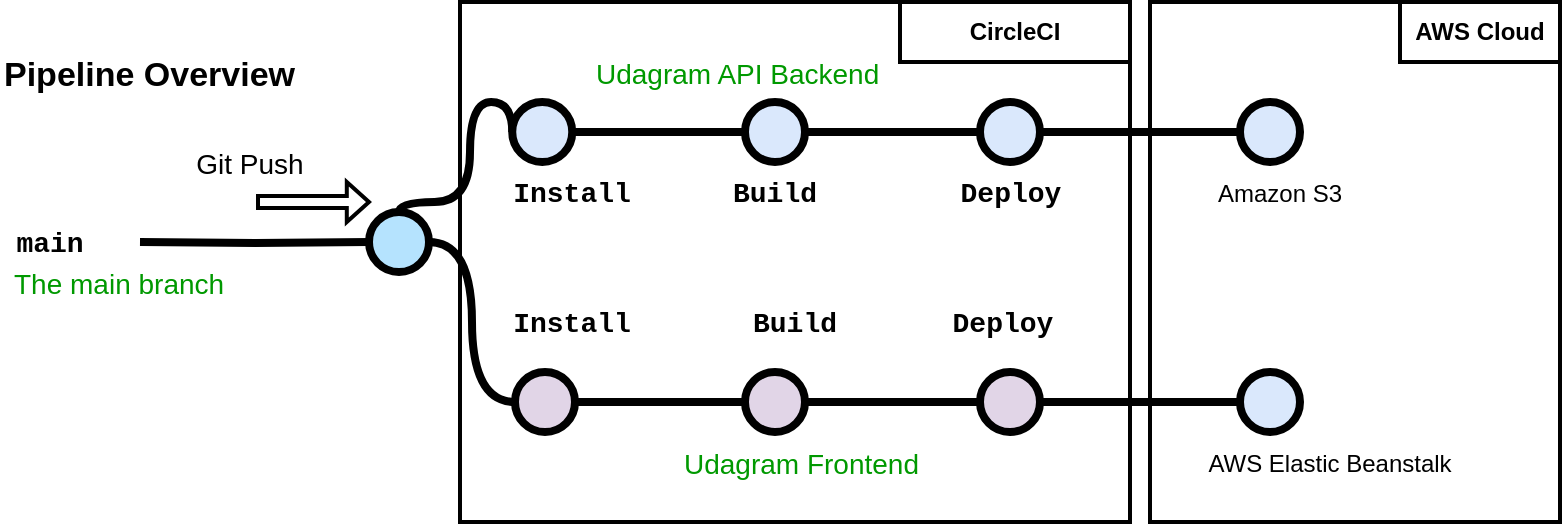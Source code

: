 <mxfile version="20.2.0" type="device"><diagram id="yPxyJZ8AM_hMuL3Unpa9" name="simple gitflow"><mxGraphModel dx="898" dy="517" grid="1" gridSize="10" guides="1" tooltips="1" connect="1" arrows="1" fold="1" page="1" pageScale="1" pageWidth="1100" pageHeight="850" math="0" shadow="0"><root><mxCell id="0"/><mxCell id="1" parent="0"/><mxCell id="-C-BN_ZFAHVX4RCmVYh3-5" value="" style="rounded=0;whiteSpace=wrap;html=1;fontSize=12;strokeWidth=2;fillColor=none;" vertex="1" parent="1"><mxGeometry x="665" y="60" width="205" height="260" as="geometry"/></mxCell><UserObject label="Pipeline Overview" link="https://nvie.com/posts/a-successful-git-branching-model/" id="9hBKPDzoitwpIBdzFDQ7-6"><mxCell style="text;whiteSpace=wrap;html=1;fontStyle=1;fontSize=17;" parent="1" vertex="1"><mxGeometry x="90" y="80" width="230" height="30" as="geometry"/></mxCell></UserObject><mxCell id="9hBKPDzoitwpIBdzFDQ7-24" style="edgeStyle=orthogonalEdgeStyle;curved=1;rounded=0;html=1;exitX=1;exitY=0.5;exitPerimeter=0;entryX=0;entryY=0.5;entryPerimeter=0;endArrow=none;endFill=0;jettySize=auto;orthogonalLoop=1;strokeWidth=4;fontSize=15;" parent="1" source="9hBKPDzoitwpIBdzFDQ7-25" target="9hBKPDzoitwpIBdzFDQ7-30" edge="1"><mxGeometry relative="1" as="geometry"/></mxCell><mxCell id="9hBKPDzoitwpIBdzFDQ7-25" value="" style="verticalLabelPosition=bottom;verticalAlign=top;html=1;strokeWidth=4;shape=mxgraph.flowchart.on-page_reference;plain-blue;gradientColor=none;fillColor=#B5E3Fe;strokeColor=#000000;" parent="1" vertex="1"><mxGeometry x="274.5" y="165" width="30" height="30" as="geometry"/></mxCell><mxCell id="9hBKPDzoitwpIBdzFDQ7-41" value="" style="edgeStyle=orthogonalEdgeStyle;curved=1;rounded=0;orthogonalLoop=1;jettySize=auto;html=1;endArrow=none;endFill=0;strokeWidth=4;fontFamily=Courier New;fontSize=16;exitX=0.5;exitY=0;exitDx=0;exitDy=0;exitPerimeter=0;entryX=0;entryY=0.5;entryDx=0;entryDy=0;entryPerimeter=0;" parent="1" source="9hBKPDzoitwpIBdzFDQ7-25" target="9hBKPDzoitwpIBdzFDQ7-40" edge="1"><mxGeometry relative="1" as="geometry"><Array as="points"><mxPoint x="290" y="160"/><mxPoint x="325" y="160"/><mxPoint x="325" y="110"/><mxPoint x="346" y="110"/></Array></mxGeometry></mxCell><mxCell id="9hBKPDzoitwpIBdzFDQ7-43" value="" style="edgeStyle=orthogonalEdgeStyle;curved=1;rounded=0;orthogonalLoop=1;jettySize=auto;html=1;endArrow=none;endFill=0;strokeWidth=4;fontFamily=Courier New;fontSize=16;" parent="1" source="9hBKPDzoitwpIBdzFDQ7-40" target="9hBKPDzoitwpIBdzFDQ7-42" edge="1"><mxGeometry relative="1" as="geometry"/></mxCell><mxCell id="9hBKPDzoitwpIBdzFDQ7-40" value="" style="verticalLabelPosition=bottom;verticalAlign=top;html=1;strokeWidth=4;shape=mxgraph.flowchart.on-page_reference;plain-blue;gradientColor=none;strokeColor=#000000;" parent="1" vertex="1"><mxGeometry x="346.12" y="110" width="30" height="30" as="geometry"/></mxCell><mxCell id="9hBKPDzoitwpIBdzFDQ7-56" value="" style="edgeStyle=orthogonalEdgeStyle;curved=1;rounded=0;orthogonalLoop=1;jettySize=auto;html=1;endArrow=none;endFill=0;strokeWidth=4;fontFamily=Courier New;fontSize=16;startArrow=none;" parent="1" source="-C-BN_ZFAHVX4RCmVYh3-2" target="9hBKPDzoitwpIBdzFDQ7-55" edge="1"><mxGeometry relative="1" as="geometry"/></mxCell><mxCell id="9hBKPDzoitwpIBdzFDQ7-42" value="" style="verticalLabelPosition=bottom;verticalAlign=top;html=1;strokeWidth=4;shape=mxgraph.flowchart.on-page_reference;plain-blue;gradientColor=none;strokeColor=#000000;" parent="1" vertex="1"><mxGeometry x="462.5" y="110" width="30" height="30" as="geometry"/></mxCell><mxCell id="9hBKPDzoitwpIBdzFDQ7-55" value="" style="verticalLabelPosition=bottom;verticalAlign=top;html=1;strokeWidth=4;shape=mxgraph.flowchart.on-page_reference;plain-blue;gradientColor=none;strokeColor=#000000;" parent="1" vertex="1"><mxGeometry x="710" y="110" width="30" height="30" as="geometry"/></mxCell><mxCell id="9hBKPDzoitwpIBdzFDQ7-27" value="" style="edgeStyle=orthogonalEdgeStyle;rounded=0;html=1;jettySize=auto;orthogonalLoop=1;strokeWidth=4;endArrow=none;endFill=0;" parent="1" target="9hBKPDzoitwpIBdzFDQ7-25" edge="1"><mxGeometry x="204.5" y="180" as="geometry"><mxPoint x="160" y="180" as="sourcePoint"/></mxGeometry></mxCell><mxCell id="9hBKPDzoitwpIBdzFDQ7-28" value="main" style="text;html=1;strokeColor=none;fillColor=none;align=center;verticalAlign=middle;whiteSpace=wrap;overflow=hidden;fontSize=14;fontStyle=1;fontFamily=Courier New;" parent="1" vertex="1"><mxGeometry x="90" y="170" width="50" height="20" as="geometry"/></mxCell><mxCell id="9hBKPDzoitwpIBdzFDQ7-29" style="edgeStyle=orthogonalEdgeStyle;curved=1;rounded=0;html=1;exitX=1;exitY=0.5;exitPerimeter=0;entryX=0;entryY=0.5;entryPerimeter=0;endArrow=none;endFill=0;jettySize=auto;orthogonalLoop=1;strokeWidth=4;fontSize=15;" parent="1" source="9hBKPDzoitwpIBdzFDQ7-30" target="9hBKPDzoitwpIBdzFDQ7-32" edge="1"><mxGeometry relative="1" as="geometry"/></mxCell><mxCell id="9hBKPDzoitwpIBdzFDQ7-30" value="" style="verticalLabelPosition=bottom;verticalAlign=top;html=1;strokeWidth=4;shape=mxgraph.flowchart.on-page_reference;plain-purple;gradientColor=none;strokeColor=#000000;" parent="1" vertex="1"><mxGeometry x="347.5" y="245" width="30" height="30" as="geometry"/></mxCell><mxCell id="9hBKPDzoitwpIBdzFDQ7-31" style="edgeStyle=orthogonalEdgeStyle;curved=1;rounded=0;html=1;exitX=1;exitY=0.5;exitPerimeter=0;entryX=0;entryY=0.5;entryPerimeter=0;endArrow=none;endFill=0;jettySize=auto;orthogonalLoop=1;strokeWidth=4;fontSize=15;" parent="1" source="9hBKPDzoitwpIBdzFDQ7-32" target="9hBKPDzoitwpIBdzFDQ7-34" edge="1"><mxGeometry relative="1" as="geometry"/></mxCell><mxCell id="9hBKPDzoitwpIBdzFDQ7-32" value="" style="verticalLabelPosition=bottom;verticalAlign=top;html=1;strokeWidth=4;shape=mxgraph.flowchart.on-page_reference;plain-purple;gradientColor=none;strokeColor=#000000;" parent="1" vertex="1"><mxGeometry x="462.5" y="245" width="30" height="30" as="geometry"/></mxCell><mxCell id="9hBKPDzoitwpIBdzFDQ7-33" style="edgeStyle=orthogonalEdgeStyle;curved=1;rounded=0;html=1;exitX=1;exitY=0.5;exitPerimeter=0;entryX=0;entryY=0.5;entryPerimeter=0;endArrow=none;endFill=0;jettySize=auto;orthogonalLoop=1;strokeWidth=4;fontSize=15;" parent="1" source="9hBKPDzoitwpIBdzFDQ7-34" target="9hBKPDzoitwpIBdzFDQ7-26" edge="1"><mxGeometry relative="1" as="geometry"/></mxCell><mxCell id="9hBKPDzoitwpIBdzFDQ7-34" value="" style="verticalLabelPosition=bottom;verticalAlign=top;html=1;strokeWidth=4;shape=mxgraph.flowchart.on-page_reference;plain-purple;gradientColor=none;strokeColor=#000000;" parent="1" vertex="1"><mxGeometry x="580" y="245" width="30" height="30" as="geometry"/></mxCell><mxCell id="9hBKPDzoitwpIBdzFDQ7-35" value="Install" style="text;html=1;strokeColor=none;fillColor=none;align=center;verticalAlign=middle;whiteSpace=wrap;overflow=hidden;fontSize=14;fontStyle=1;fontFamily=Courier New;" parent="1" vertex="1"><mxGeometry x="335.63" y="145" width="80" height="20" as="geometry"/></mxCell><mxCell id="9hBKPDzoitwpIBdzFDQ7-37" value="The main branch&lt;br&gt;" style="text;html=1;strokeColor=none;fillColor=none;align=left;verticalAlign=middle;whiteSpace=wrap;overflow=hidden;fontSize=14;fontStyle=0;fontColor=#009900;" parent="1" vertex="1"><mxGeometry x="95.25" y="190" width="132.25" height="20" as="geometry"/></mxCell><mxCell id="9hBKPDzoitwpIBdzFDQ7-38" value="Udagram API Backend" style="text;html=1;strokeColor=none;fillColor=none;align=left;verticalAlign=middle;whiteSpace=wrap;overflow=hidden;fontSize=14;fontStyle=0;fontColor=#009900;" parent="1" vertex="1"><mxGeometry x="386.38" y="85" width="202.25" height="20" as="geometry"/></mxCell><mxCell id="9hBKPDzoitwpIBdzFDQ7-39" value="Git Push" style="text;html=1;strokeColor=none;fillColor=none;align=center;verticalAlign=middle;whiteSpace=wrap;overflow=hidden;fontSize=14;" parent="1" vertex="1"><mxGeometry x="180" y="130" width="70" height="20" as="geometry"/></mxCell><mxCell id="9hBKPDzoitwpIBdzFDQ7-44" value="&lt;font style=&quot;font-size: 12px;&quot;&gt;Amazon S3&lt;/font&gt;" style="text;html=1;strokeColor=none;fillColor=none;align=center;verticalAlign=middle;whiteSpace=wrap;overflow=hidden;fontSize=14;" parent="1" vertex="1"><mxGeometry x="695" y="130" width="70" height="50" as="geometry"/></mxCell><mxCell id="9hBKPDzoitwpIBdzFDQ7-58" value="&lt;b&gt;AWS Cloud&lt;/b&gt;" style="text;html=1;strokeColor=default;fillColor=none;align=center;verticalAlign=middle;whiteSpace=wrap;overflow=hidden;strokeWidth=2;" parent="1" vertex="1"><mxGeometry x="790" y="60" width="80" height="30" as="geometry"/></mxCell><mxCell id="9hBKPDzoitwpIBdzFDQ7-59" value="&lt;font style=&quot;font-size: 12px;&quot;&gt;AWS Elastic Beanstalk&lt;/font&gt;" style="text;html=1;strokeColor=none;fillColor=none;align=center;verticalAlign=middle;whiteSpace=wrap;overflow=hidden;fontSize=14;" parent="1" vertex="1"><mxGeometry x="680" y="270" width="150" height="40" as="geometry"/></mxCell><mxCell id="9hBKPDzoitwpIBdzFDQ7-26" value="" style="verticalLabelPosition=bottom;verticalAlign=top;html=1;strokeWidth=4;shape=mxgraph.flowchart.on-page_reference;plain-blue;gradientColor=none;strokeColor=#000000;" parent="1" vertex="1"><mxGeometry x="710" y="245" width="30" height="30" as="geometry"/></mxCell><mxCell id="-C-BN_ZFAHVX4RCmVYh3-2" value="" style="verticalLabelPosition=bottom;verticalAlign=top;html=1;strokeWidth=4;shape=mxgraph.flowchart.on-page_reference;plain-blue;gradientColor=none;strokeColor=#000000;" vertex="1" parent="1"><mxGeometry x="580" y="110" width="30" height="30" as="geometry"/></mxCell><mxCell id="-C-BN_ZFAHVX4RCmVYh3-3" value="" style="edgeStyle=orthogonalEdgeStyle;curved=1;rounded=0;orthogonalLoop=1;jettySize=auto;html=1;endArrow=none;endFill=0;strokeWidth=4;fontFamily=Courier New;fontSize=16;" edge="1" parent="1" source="9hBKPDzoitwpIBdzFDQ7-42" target="-C-BN_ZFAHVX4RCmVYh3-2"><mxGeometry relative="1" as="geometry"><mxPoint x="492.5" y="125" as="sourcePoint"/><mxPoint x="710" y="125" as="targetPoint"/></mxGeometry></mxCell><mxCell id="-C-BN_ZFAHVX4RCmVYh3-8" value="Udagram Frontend" style="text;html=1;strokeColor=none;fillColor=none;align=left;verticalAlign=middle;whiteSpace=wrap;overflow=hidden;fontSize=14;fontStyle=0;fontColor=#009900;" vertex="1" parent="1"><mxGeometry x="430" y="280" width="202.25" height="20" as="geometry"/></mxCell><mxCell id="-C-BN_ZFAHVX4RCmVYh3-9" value="Build" style="text;html=1;strokeColor=none;fillColor=none;align=center;verticalAlign=middle;whiteSpace=wrap;overflow=hidden;fontSize=14;fontStyle=1;fontFamily=Courier New;" vertex="1" parent="1"><mxGeometry x="416.25" y="145" width="122.5" height="20" as="geometry"/></mxCell><mxCell id="-C-BN_ZFAHVX4RCmVYh3-10" value="Deploy" style="text;html=1;strokeColor=none;fillColor=none;align=center;verticalAlign=middle;whiteSpace=wrap;overflow=hidden;fontSize=14;fontStyle=1;fontFamily=Courier New;" vertex="1" parent="1"><mxGeometry x="533.75" y="145" width="122.5" height="20" as="geometry"/></mxCell><mxCell id="-C-BN_ZFAHVX4RCmVYh3-11" value="Install" style="text;html=1;strokeColor=none;fillColor=none;align=center;verticalAlign=middle;whiteSpace=wrap;overflow=hidden;fontSize=14;fontStyle=1;fontFamily=Courier New;" vertex="1" parent="1"><mxGeometry x="336.25" y="210" width="80" height="20" as="geometry"/></mxCell><mxCell id="-C-BN_ZFAHVX4RCmVYh3-12" value="Build" style="text;html=1;strokeColor=none;fillColor=none;align=center;verticalAlign=middle;whiteSpace=wrap;overflow=hidden;fontSize=14;fontStyle=1;fontFamily=Courier New;" vertex="1" parent="1"><mxGeometry x="426.26" y="210" width="122.5" height="20" as="geometry"/></mxCell><mxCell id="-C-BN_ZFAHVX4RCmVYh3-13" value="Deploy" style="text;html=1;strokeColor=none;fillColor=none;align=center;verticalAlign=middle;whiteSpace=wrap;overflow=hidden;fontSize=14;fontStyle=1;fontFamily=Courier New;" vertex="1" parent="1"><mxGeometry x="530" y="210" width="122.5" height="20" as="geometry"/></mxCell><mxCell id="-C-BN_ZFAHVX4RCmVYh3-14" value="" style="rounded=0;whiteSpace=wrap;html=1;fontSize=12;strokeWidth=2;fillColor=none;" vertex="1" parent="1"><mxGeometry x="320" y="60" width="335" height="260" as="geometry"/></mxCell><mxCell id="-C-BN_ZFAHVX4RCmVYh3-15" value="&lt;b&gt;CircleCI&lt;/b&gt;" style="text;html=1;strokeColor=default;fillColor=none;align=center;verticalAlign=middle;whiteSpace=wrap;overflow=hidden;strokeWidth=2;" vertex="1" parent="1"><mxGeometry x="540" y="60" width="115" height="30" as="geometry"/></mxCell><mxCell id="-C-BN_ZFAHVX4RCmVYh3-18" value="" style="shape=singleArrow;whiteSpace=wrap;html=1;fontSize=12;strokeColor=default;strokeWidth=2;fillColor=none;" vertex="1" parent="1"><mxGeometry x="219" y="150" width="55.5" height="20" as="geometry"/></mxCell></root></mxGraphModel></diagram></mxfile>
